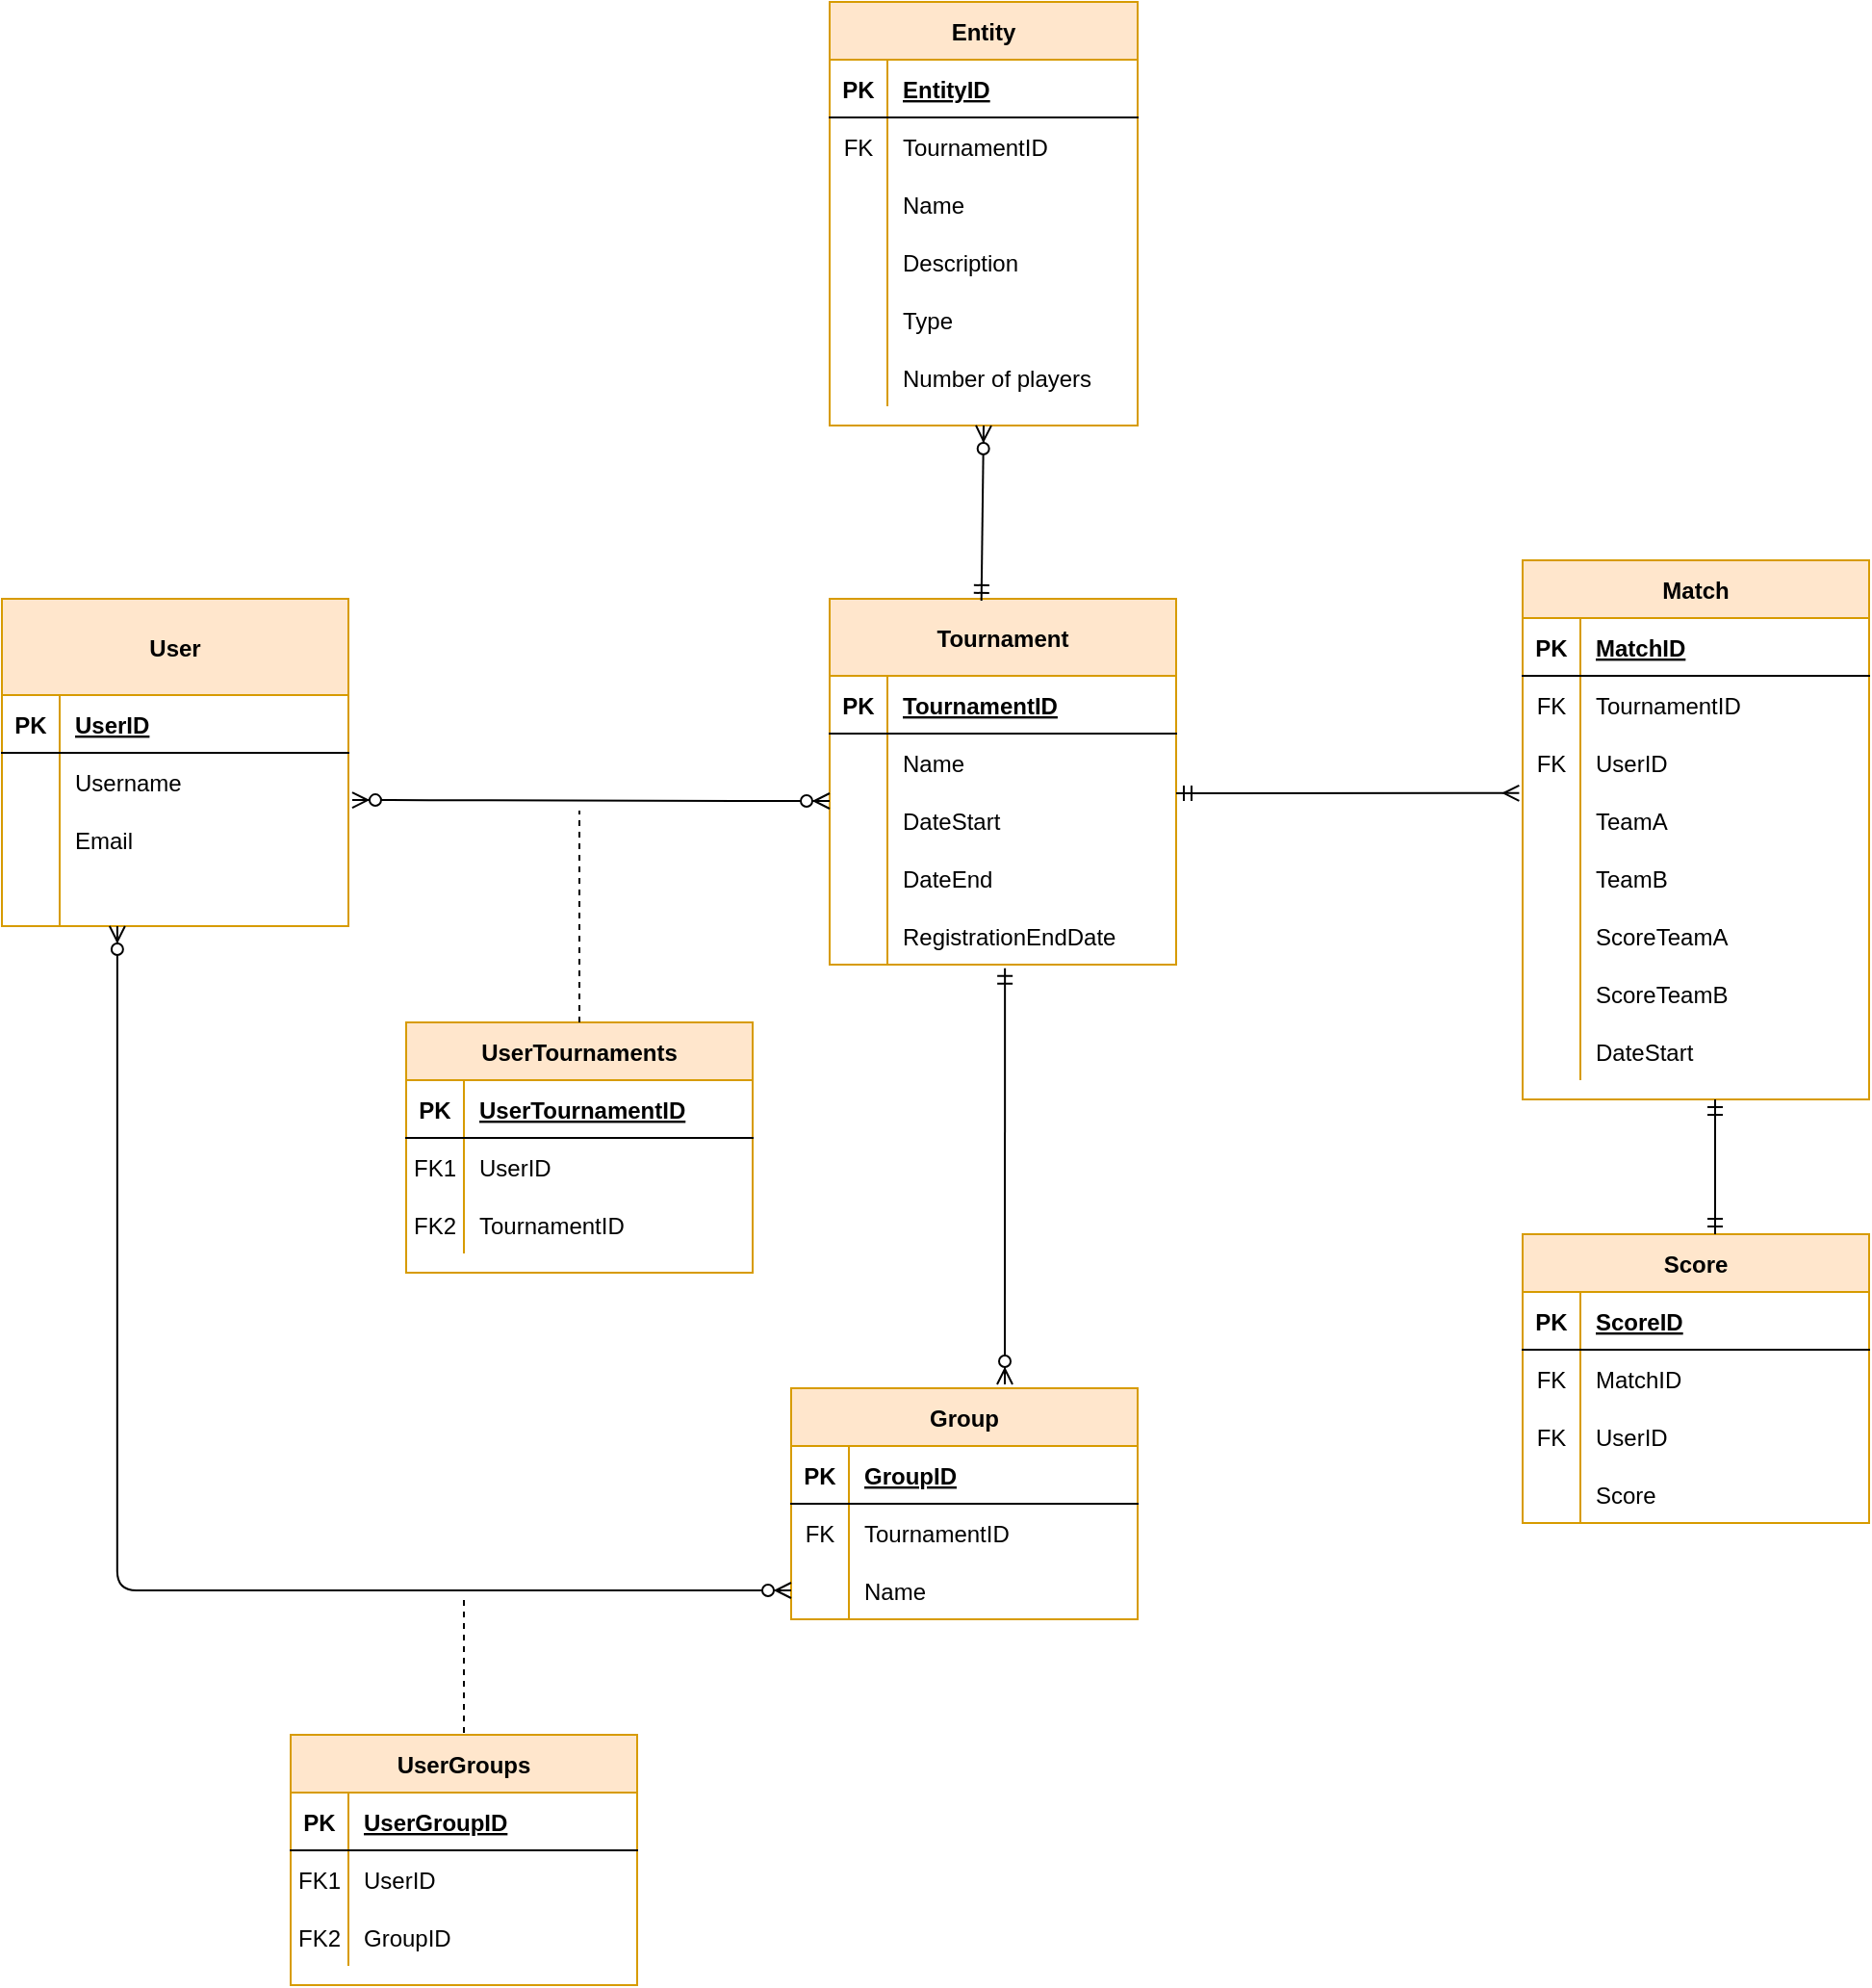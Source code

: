 <mxfile version="14.8.3" type="github">
  <diagram id="C5RBs43oDa-KdzZeNtuy" name="Page-1">
    <mxGraphModel dx="2075" dy="677" grid="1" gridSize="10" guides="1" tooltips="1" connect="1" arrows="1" fold="1" page="1" pageScale="1" pageWidth="827" pageHeight="1169" math="0" shadow="0">
      <root>
        <mxCell id="WIyWlLk6GJQsqaUBKTNV-0" />
        <mxCell id="WIyWlLk6GJQsqaUBKTNV-1" parent="WIyWlLk6GJQsqaUBKTNV-0" />
        <mxCell id="yh2cUwykDITBl05Ryp6r-47" value="Tournament" style="shape=table;startSize=40;container=1;collapsible=1;childLayout=tableLayout;fixedRows=1;rowLines=0;fontStyle=1;align=center;resizeLast=1;strokeColor=#d79b00;fillColor=#ffe6cc;" parent="WIyWlLk6GJQsqaUBKTNV-1" vertex="1">
          <mxGeometry x="280" y="440" width="180" height="190" as="geometry" />
        </mxCell>
        <mxCell id="yh2cUwykDITBl05Ryp6r-48" value="" style="shape=partialRectangle;collapsible=0;dropTarget=0;pointerEvents=0;fillColor=none;top=0;left=0;bottom=1;right=0;points=[[0,0.5],[1,0.5]];portConstraint=eastwest;" parent="yh2cUwykDITBl05Ryp6r-47" vertex="1">
          <mxGeometry y="40" width="180" height="30" as="geometry" />
        </mxCell>
        <mxCell id="yh2cUwykDITBl05Ryp6r-49" value="PK" style="shape=partialRectangle;connectable=0;fillColor=none;top=0;left=0;bottom=0;right=0;fontStyle=1;overflow=hidden;" parent="yh2cUwykDITBl05Ryp6r-48" vertex="1">
          <mxGeometry width="30" height="30" as="geometry" />
        </mxCell>
        <mxCell id="yh2cUwykDITBl05Ryp6r-50" value="TournamentID" style="shape=partialRectangle;connectable=0;fillColor=none;top=0;left=0;bottom=0;right=0;align=left;spacingLeft=6;fontStyle=5;overflow=hidden;" parent="yh2cUwykDITBl05Ryp6r-48" vertex="1">
          <mxGeometry x="30" width="150" height="30" as="geometry" />
        </mxCell>
        <mxCell id="yh2cUwykDITBl05Ryp6r-51" value="" style="shape=partialRectangle;collapsible=0;dropTarget=0;pointerEvents=0;fillColor=none;top=0;left=0;bottom=0;right=0;points=[[0,0.5],[1,0.5]];portConstraint=eastwest;" parent="yh2cUwykDITBl05Ryp6r-47" vertex="1">
          <mxGeometry y="70" width="180" height="30" as="geometry" />
        </mxCell>
        <mxCell id="yh2cUwykDITBl05Ryp6r-52" value="" style="shape=partialRectangle;connectable=0;fillColor=none;top=0;left=0;bottom=0;right=0;editable=1;overflow=hidden;" parent="yh2cUwykDITBl05Ryp6r-51" vertex="1">
          <mxGeometry width="30" height="30" as="geometry" />
        </mxCell>
        <mxCell id="yh2cUwykDITBl05Ryp6r-53" value="Name" style="shape=partialRectangle;connectable=0;fillColor=none;top=0;left=0;bottom=0;right=0;align=left;spacingLeft=6;overflow=hidden;" parent="yh2cUwykDITBl05Ryp6r-51" vertex="1">
          <mxGeometry x="30" width="150" height="30" as="geometry" />
        </mxCell>
        <mxCell id="yh2cUwykDITBl05Ryp6r-54" value="" style="shape=partialRectangle;collapsible=0;dropTarget=0;pointerEvents=0;fillColor=none;top=0;left=0;bottom=0;right=0;points=[[0,0.5],[1,0.5]];portConstraint=eastwest;" parent="yh2cUwykDITBl05Ryp6r-47" vertex="1">
          <mxGeometry y="100" width="180" height="30" as="geometry" />
        </mxCell>
        <mxCell id="yh2cUwykDITBl05Ryp6r-55" value="" style="shape=partialRectangle;connectable=0;fillColor=none;top=0;left=0;bottom=0;right=0;editable=1;overflow=hidden;" parent="yh2cUwykDITBl05Ryp6r-54" vertex="1">
          <mxGeometry width="30" height="30" as="geometry" />
        </mxCell>
        <mxCell id="yh2cUwykDITBl05Ryp6r-56" value="DateStart" style="shape=partialRectangle;connectable=0;fillColor=none;top=0;left=0;bottom=0;right=0;align=left;spacingLeft=6;overflow=hidden;" parent="yh2cUwykDITBl05Ryp6r-54" vertex="1">
          <mxGeometry x="30" width="150" height="30" as="geometry" />
        </mxCell>
        <mxCell id="yh2cUwykDITBl05Ryp6r-57" value="" style="shape=partialRectangle;collapsible=0;dropTarget=0;pointerEvents=0;fillColor=none;top=0;left=0;bottom=0;right=0;points=[[0,0.5],[1,0.5]];portConstraint=eastwest;" parent="yh2cUwykDITBl05Ryp6r-47" vertex="1">
          <mxGeometry y="130" width="180" height="30" as="geometry" />
        </mxCell>
        <mxCell id="yh2cUwykDITBl05Ryp6r-58" value="" style="shape=partialRectangle;connectable=0;fillColor=none;top=0;left=0;bottom=0;right=0;editable=1;overflow=hidden;" parent="yh2cUwykDITBl05Ryp6r-57" vertex="1">
          <mxGeometry width="30" height="30" as="geometry" />
        </mxCell>
        <mxCell id="yh2cUwykDITBl05Ryp6r-59" value="DateEnd" style="shape=partialRectangle;connectable=0;fillColor=none;top=0;left=0;bottom=0;right=0;align=left;spacingLeft=6;overflow=hidden;" parent="yh2cUwykDITBl05Ryp6r-57" vertex="1">
          <mxGeometry x="30" width="150" height="30" as="geometry" />
        </mxCell>
        <mxCell id="yh2cUwykDITBl05Ryp6r-60" value="" style="shape=partialRectangle;collapsible=0;dropTarget=0;pointerEvents=0;fillColor=none;top=0;left=0;bottom=0;right=0;points=[[0,0.5],[1,0.5]];portConstraint=eastwest;" parent="yh2cUwykDITBl05Ryp6r-47" vertex="1">
          <mxGeometry y="160" width="180" height="30" as="geometry" />
        </mxCell>
        <mxCell id="yh2cUwykDITBl05Ryp6r-61" value="" style="shape=partialRectangle;connectable=0;fillColor=none;top=0;left=0;bottom=0;right=0;editable=1;overflow=hidden;" parent="yh2cUwykDITBl05Ryp6r-60" vertex="1">
          <mxGeometry width="30" height="30" as="geometry" />
        </mxCell>
        <mxCell id="yh2cUwykDITBl05Ryp6r-62" value="RegistrationEndDate" style="shape=partialRectangle;connectable=0;fillColor=none;top=0;left=0;bottom=0;right=0;align=left;spacingLeft=6;overflow=hidden;" parent="yh2cUwykDITBl05Ryp6r-60" vertex="1">
          <mxGeometry x="30" width="150" height="30" as="geometry" />
        </mxCell>
        <mxCell id="yh2cUwykDITBl05Ryp6r-63" value="Entity" style="shape=table;startSize=30;container=1;collapsible=1;childLayout=tableLayout;fixedRows=1;rowLines=0;fontStyle=1;align=center;resizeLast=1;strokeColor=#d79b00;fillColor=#ffe6cc;" parent="WIyWlLk6GJQsqaUBKTNV-1" vertex="1">
          <mxGeometry x="280" y="130" width="160" height="220" as="geometry" />
        </mxCell>
        <mxCell id="yh2cUwykDITBl05Ryp6r-64" value="" style="shape=partialRectangle;collapsible=0;dropTarget=0;pointerEvents=0;fillColor=none;top=0;left=0;bottom=1;right=0;points=[[0,0.5],[1,0.5]];portConstraint=eastwest;" parent="yh2cUwykDITBl05Ryp6r-63" vertex="1">
          <mxGeometry y="30" width="160" height="30" as="geometry" />
        </mxCell>
        <mxCell id="yh2cUwykDITBl05Ryp6r-65" value="PK" style="shape=partialRectangle;connectable=0;fillColor=none;top=0;left=0;bottom=0;right=0;fontStyle=1;overflow=hidden;" parent="yh2cUwykDITBl05Ryp6r-64" vertex="1">
          <mxGeometry width="30" height="30" as="geometry" />
        </mxCell>
        <mxCell id="yh2cUwykDITBl05Ryp6r-66" value="EntityID" style="shape=partialRectangle;connectable=0;fillColor=none;top=0;left=0;bottom=0;right=0;align=left;spacingLeft=6;fontStyle=5;overflow=hidden;" parent="yh2cUwykDITBl05Ryp6r-64" vertex="1">
          <mxGeometry x="30" width="130" height="30" as="geometry" />
        </mxCell>
        <mxCell id="yh2cUwykDITBl05Ryp6r-67" value="" style="shape=partialRectangle;collapsible=0;dropTarget=0;pointerEvents=0;fillColor=none;top=0;left=0;bottom=0;right=0;points=[[0,0.5],[1,0.5]];portConstraint=eastwest;" parent="yh2cUwykDITBl05Ryp6r-63" vertex="1">
          <mxGeometry y="60" width="160" height="30" as="geometry" />
        </mxCell>
        <mxCell id="yh2cUwykDITBl05Ryp6r-68" value="FK" style="shape=partialRectangle;connectable=0;fillColor=none;top=0;left=0;bottom=0;right=0;editable=1;overflow=hidden;" parent="yh2cUwykDITBl05Ryp6r-67" vertex="1">
          <mxGeometry width="30" height="30" as="geometry" />
        </mxCell>
        <mxCell id="yh2cUwykDITBl05Ryp6r-69" value="TournamentID" style="shape=partialRectangle;connectable=0;fillColor=none;top=0;left=0;bottom=0;right=0;align=left;spacingLeft=6;overflow=hidden;" parent="yh2cUwykDITBl05Ryp6r-67" vertex="1">
          <mxGeometry x="30" width="130" height="30" as="geometry" />
        </mxCell>
        <mxCell id="yh2cUwykDITBl05Ryp6r-70" value="" style="shape=partialRectangle;collapsible=0;dropTarget=0;pointerEvents=0;fillColor=none;top=0;left=0;bottom=0;right=0;points=[[0,0.5],[1,0.5]];portConstraint=eastwest;" parent="yh2cUwykDITBl05Ryp6r-63" vertex="1">
          <mxGeometry y="90" width="160" height="30" as="geometry" />
        </mxCell>
        <mxCell id="yh2cUwykDITBl05Ryp6r-71" value="" style="shape=partialRectangle;connectable=0;fillColor=none;top=0;left=0;bottom=0;right=0;editable=1;overflow=hidden;" parent="yh2cUwykDITBl05Ryp6r-70" vertex="1">
          <mxGeometry width="30" height="30" as="geometry" />
        </mxCell>
        <mxCell id="yh2cUwykDITBl05Ryp6r-72" value="Name" style="shape=partialRectangle;connectable=0;fillColor=none;top=0;left=0;bottom=0;right=0;align=left;spacingLeft=6;overflow=hidden;" parent="yh2cUwykDITBl05Ryp6r-70" vertex="1">
          <mxGeometry x="30" width="130" height="30" as="geometry" />
        </mxCell>
        <mxCell id="gmXBH_i20UCJDXfVO6zI-26" value="" style="shape=partialRectangle;collapsible=0;dropTarget=0;pointerEvents=0;fillColor=none;top=0;left=0;bottom=0;right=0;points=[[0,0.5],[1,0.5]];portConstraint=eastwest;" vertex="1" parent="yh2cUwykDITBl05Ryp6r-63">
          <mxGeometry y="120" width="160" height="30" as="geometry" />
        </mxCell>
        <mxCell id="gmXBH_i20UCJDXfVO6zI-27" value="" style="shape=partialRectangle;connectable=0;fillColor=none;top=0;left=0;bottom=0;right=0;editable=1;overflow=hidden;" vertex="1" parent="gmXBH_i20UCJDXfVO6zI-26">
          <mxGeometry width="30" height="30" as="geometry" />
        </mxCell>
        <mxCell id="gmXBH_i20UCJDXfVO6zI-28" value="Description" style="shape=partialRectangle;connectable=0;fillColor=none;top=0;left=0;bottom=0;right=0;align=left;spacingLeft=6;overflow=hidden;" vertex="1" parent="gmXBH_i20UCJDXfVO6zI-26">
          <mxGeometry x="30" width="130" height="30" as="geometry" />
        </mxCell>
        <mxCell id="gmXBH_i20UCJDXfVO6zI-42" value="" style="shape=partialRectangle;collapsible=0;dropTarget=0;pointerEvents=0;fillColor=none;top=0;left=0;bottom=0;right=0;points=[[0,0.5],[1,0.5]];portConstraint=eastwest;" vertex="1" parent="yh2cUwykDITBl05Ryp6r-63">
          <mxGeometry y="150" width="160" height="30" as="geometry" />
        </mxCell>
        <mxCell id="gmXBH_i20UCJDXfVO6zI-43" value="" style="shape=partialRectangle;connectable=0;fillColor=none;top=0;left=0;bottom=0;right=0;editable=1;overflow=hidden;" vertex="1" parent="gmXBH_i20UCJDXfVO6zI-42">
          <mxGeometry width="30" height="30" as="geometry" />
        </mxCell>
        <mxCell id="gmXBH_i20UCJDXfVO6zI-44" value="Type" style="shape=partialRectangle;connectable=0;fillColor=none;top=0;left=0;bottom=0;right=0;align=left;spacingLeft=6;overflow=hidden;" vertex="1" parent="gmXBH_i20UCJDXfVO6zI-42">
          <mxGeometry x="30" width="130" height="30" as="geometry" />
        </mxCell>
        <mxCell id="gmXBH_i20UCJDXfVO6zI-45" value="" style="shape=partialRectangle;collapsible=0;dropTarget=0;pointerEvents=0;fillColor=none;top=0;left=0;bottom=0;right=0;points=[[0,0.5],[1,0.5]];portConstraint=eastwest;" vertex="1" parent="yh2cUwykDITBl05Ryp6r-63">
          <mxGeometry y="180" width="160" height="30" as="geometry" />
        </mxCell>
        <mxCell id="gmXBH_i20UCJDXfVO6zI-46" value="" style="shape=partialRectangle;connectable=0;fillColor=none;top=0;left=0;bottom=0;right=0;editable=1;overflow=hidden;" vertex="1" parent="gmXBH_i20UCJDXfVO6zI-45">
          <mxGeometry width="30" height="30" as="geometry" />
        </mxCell>
        <mxCell id="gmXBH_i20UCJDXfVO6zI-47" value="Number of players" style="shape=partialRectangle;connectable=0;fillColor=none;top=0;left=0;bottom=0;right=0;align=left;spacingLeft=6;overflow=hidden;" vertex="1" parent="gmXBH_i20UCJDXfVO6zI-45">
          <mxGeometry x="30" width="130" height="30" as="geometry" />
        </mxCell>
        <mxCell id="yh2cUwykDITBl05Ryp6r-76" value="" style="fontSize=12;html=1;endArrow=ERzeroToMany;startArrow=ERmandOne;rounded=1;entryX=0.5;entryY=1;entryDx=0;entryDy=0;exitX=0.438;exitY=0.005;exitDx=0;exitDy=0;exitPerimeter=0;" parent="WIyWlLk6GJQsqaUBKTNV-1" source="yh2cUwykDITBl05Ryp6r-47" target="yh2cUwykDITBl05Ryp6r-63" edge="1">
          <mxGeometry width="100" height="100" relative="1" as="geometry">
            <mxPoint x="149" y="348" as="sourcePoint" />
            <mxPoint x="100" y="200" as="targetPoint" />
          </mxGeometry>
        </mxCell>
        <mxCell id="yh2cUwykDITBl05Ryp6r-77" value="User" style="shape=table;startSize=50;container=1;collapsible=1;childLayout=tableLayout;fixedRows=1;rowLines=0;fontStyle=1;align=center;resizeLast=1;strokeColor=#d79b00;fillColor=#ffe6cc;" parent="WIyWlLk6GJQsqaUBKTNV-1" vertex="1">
          <mxGeometry x="-150" y="440" width="180" height="170" as="geometry" />
        </mxCell>
        <mxCell id="yh2cUwykDITBl05Ryp6r-78" value="" style="shape=partialRectangle;collapsible=0;dropTarget=0;pointerEvents=0;fillColor=none;top=0;left=0;bottom=1;right=0;points=[[0,0.5],[1,0.5]];portConstraint=eastwest;" parent="yh2cUwykDITBl05Ryp6r-77" vertex="1">
          <mxGeometry y="50" width="180" height="30" as="geometry" />
        </mxCell>
        <mxCell id="yh2cUwykDITBl05Ryp6r-79" value="PK" style="shape=partialRectangle;connectable=0;fillColor=none;top=0;left=0;bottom=0;right=0;fontStyle=1;overflow=hidden;" parent="yh2cUwykDITBl05Ryp6r-78" vertex="1">
          <mxGeometry width="30" height="30" as="geometry" />
        </mxCell>
        <mxCell id="yh2cUwykDITBl05Ryp6r-80" value="UserID" style="shape=partialRectangle;connectable=0;fillColor=none;top=0;left=0;bottom=0;right=0;align=left;spacingLeft=6;fontStyle=5;overflow=hidden;" parent="yh2cUwykDITBl05Ryp6r-78" vertex="1">
          <mxGeometry x="30" width="150" height="30" as="geometry" />
        </mxCell>
        <mxCell id="yh2cUwykDITBl05Ryp6r-81" value="" style="shape=partialRectangle;collapsible=0;dropTarget=0;pointerEvents=0;fillColor=none;top=0;left=0;bottom=0;right=0;points=[[0,0.5],[1,0.5]];portConstraint=eastwest;" parent="yh2cUwykDITBl05Ryp6r-77" vertex="1">
          <mxGeometry y="80" width="180" height="30" as="geometry" />
        </mxCell>
        <mxCell id="yh2cUwykDITBl05Ryp6r-82" value="" style="shape=partialRectangle;connectable=0;fillColor=none;top=0;left=0;bottom=0;right=0;editable=1;overflow=hidden;" parent="yh2cUwykDITBl05Ryp6r-81" vertex="1">
          <mxGeometry width="30" height="30" as="geometry" />
        </mxCell>
        <mxCell id="yh2cUwykDITBl05Ryp6r-83" value="Username" style="shape=partialRectangle;connectable=0;fillColor=none;top=0;left=0;bottom=0;right=0;align=left;spacingLeft=6;overflow=hidden;" parent="yh2cUwykDITBl05Ryp6r-81" vertex="1">
          <mxGeometry x="30" width="150" height="30" as="geometry" />
        </mxCell>
        <mxCell id="yh2cUwykDITBl05Ryp6r-84" value="" style="shape=partialRectangle;collapsible=0;dropTarget=0;pointerEvents=0;fillColor=none;top=0;left=0;bottom=0;right=0;points=[[0,0.5],[1,0.5]];portConstraint=eastwest;" parent="yh2cUwykDITBl05Ryp6r-77" vertex="1">
          <mxGeometry y="110" width="180" height="30" as="geometry" />
        </mxCell>
        <mxCell id="yh2cUwykDITBl05Ryp6r-85" value="" style="shape=partialRectangle;connectable=0;fillColor=none;top=0;left=0;bottom=0;right=0;editable=1;overflow=hidden;" parent="yh2cUwykDITBl05Ryp6r-84" vertex="1">
          <mxGeometry width="30" height="30" as="geometry" />
        </mxCell>
        <mxCell id="yh2cUwykDITBl05Ryp6r-86" value="Email" style="shape=partialRectangle;connectable=0;fillColor=none;top=0;left=0;bottom=0;right=0;align=left;spacingLeft=6;overflow=hidden;" parent="yh2cUwykDITBl05Ryp6r-84" vertex="1">
          <mxGeometry x="30" width="150" height="30" as="geometry" />
        </mxCell>
        <mxCell id="yh2cUwykDITBl05Ryp6r-87" value="" style="shape=partialRectangle;collapsible=0;dropTarget=0;pointerEvents=0;fillColor=none;top=0;left=0;bottom=0;right=0;points=[[0,0.5],[1,0.5]];portConstraint=eastwest;" parent="yh2cUwykDITBl05Ryp6r-77" vertex="1">
          <mxGeometry y="140" width="180" height="30" as="geometry" />
        </mxCell>
        <mxCell id="yh2cUwykDITBl05Ryp6r-88" value="" style="shape=partialRectangle;connectable=0;fillColor=none;top=0;left=0;bottom=0;right=0;editable=1;overflow=hidden;" parent="yh2cUwykDITBl05Ryp6r-87" vertex="1">
          <mxGeometry width="30" height="30" as="geometry" />
        </mxCell>
        <mxCell id="yh2cUwykDITBl05Ryp6r-89" value="" style="shape=partialRectangle;connectable=0;fillColor=none;top=0;left=0;bottom=0;right=0;align=left;spacingLeft=6;overflow=hidden;" parent="yh2cUwykDITBl05Ryp6r-87" vertex="1">
          <mxGeometry x="30" width="150" height="30" as="geometry" />
        </mxCell>
        <mxCell id="yh2cUwykDITBl05Ryp6r-91" value="UserTournaments" style="shape=table;startSize=30;container=1;collapsible=1;childLayout=tableLayout;fixedRows=1;rowLines=0;fontStyle=1;align=center;resizeLast=1;strokeColor=#d79b00;fillColor=#ffe6cc;" parent="WIyWlLk6GJQsqaUBKTNV-1" vertex="1">
          <mxGeometry x="60" y="660" width="180" height="130" as="geometry">
            <mxRectangle x="270" y="560" width="130" height="30" as="alternateBounds" />
          </mxGeometry>
        </mxCell>
        <mxCell id="yh2cUwykDITBl05Ryp6r-92" value="" style="shape=partialRectangle;collapsible=0;dropTarget=0;pointerEvents=0;fillColor=none;top=0;left=0;bottom=1;right=0;points=[[0,0.5],[1,0.5]];portConstraint=eastwest;" parent="yh2cUwykDITBl05Ryp6r-91" vertex="1">
          <mxGeometry y="30" width="180" height="30" as="geometry" />
        </mxCell>
        <mxCell id="yh2cUwykDITBl05Ryp6r-93" value="PK" style="shape=partialRectangle;connectable=0;fillColor=none;top=0;left=0;bottom=0;right=0;fontStyle=1;overflow=hidden;" parent="yh2cUwykDITBl05Ryp6r-92" vertex="1">
          <mxGeometry width="30" height="30" as="geometry" />
        </mxCell>
        <mxCell id="yh2cUwykDITBl05Ryp6r-94" value="UserTournamentID" style="shape=partialRectangle;connectable=0;fillColor=none;top=0;left=0;bottom=0;right=0;align=left;spacingLeft=6;fontStyle=5;overflow=hidden;" parent="yh2cUwykDITBl05Ryp6r-92" vertex="1">
          <mxGeometry x="30" width="150" height="30" as="geometry" />
        </mxCell>
        <mxCell id="yh2cUwykDITBl05Ryp6r-95" value="" style="shape=partialRectangle;collapsible=0;dropTarget=0;pointerEvents=0;fillColor=none;top=0;left=0;bottom=0;right=0;points=[[0,0.5],[1,0.5]];portConstraint=eastwest;" parent="yh2cUwykDITBl05Ryp6r-91" vertex="1">
          <mxGeometry y="60" width="180" height="30" as="geometry" />
        </mxCell>
        <mxCell id="yh2cUwykDITBl05Ryp6r-96" value="FK1" style="shape=partialRectangle;connectable=0;fillColor=none;top=0;left=0;bottom=0;right=0;editable=1;overflow=hidden;" parent="yh2cUwykDITBl05Ryp6r-95" vertex="1">
          <mxGeometry width="30" height="30" as="geometry" />
        </mxCell>
        <mxCell id="yh2cUwykDITBl05Ryp6r-97" value="UserID" style="shape=partialRectangle;connectable=0;fillColor=none;top=0;left=0;bottom=0;right=0;align=left;spacingLeft=6;overflow=hidden;" parent="yh2cUwykDITBl05Ryp6r-95" vertex="1">
          <mxGeometry x="30" width="150" height="30" as="geometry" />
        </mxCell>
        <mxCell id="yh2cUwykDITBl05Ryp6r-98" value="" style="shape=partialRectangle;collapsible=0;dropTarget=0;pointerEvents=0;fillColor=none;top=0;left=0;bottom=0;right=0;points=[[0,0.5],[1,0.5]];portConstraint=eastwest;" parent="yh2cUwykDITBl05Ryp6r-91" vertex="1">
          <mxGeometry y="90" width="180" height="30" as="geometry" />
        </mxCell>
        <mxCell id="yh2cUwykDITBl05Ryp6r-99" value="FK2" style="shape=partialRectangle;connectable=0;fillColor=none;top=0;left=0;bottom=0;right=0;editable=1;overflow=hidden;" parent="yh2cUwykDITBl05Ryp6r-98" vertex="1">
          <mxGeometry width="30" height="30" as="geometry" />
        </mxCell>
        <mxCell id="yh2cUwykDITBl05Ryp6r-100" value="TournamentID" style="shape=partialRectangle;connectable=0;fillColor=none;top=0;left=0;bottom=0;right=0;align=left;spacingLeft=6;overflow=hidden;" parent="yh2cUwykDITBl05Ryp6r-98" vertex="1">
          <mxGeometry x="30" width="150" height="30" as="geometry" />
        </mxCell>
        <mxCell id="yh2cUwykDITBl05Ryp6r-111" value="" style="endArrow=none;dashed=1;html=1;strokeColor=#000000;exitX=0.5;exitY=0;exitDx=0;exitDy=0;" parent="WIyWlLk6GJQsqaUBKTNV-1" source="yh2cUwykDITBl05Ryp6r-91" edge="1">
          <mxGeometry width="50" height="50" relative="1" as="geometry">
            <mxPoint x="359.5" y="637" as="sourcePoint" />
            <mxPoint x="150" y="550" as="targetPoint" />
          </mxGeometry>
        </mxCell>
        <mxCell id="yh2cUwykDITBl05Ryp6r-112" value="Match" style="shape=table;startSize=30;container=1;collapsible=1;childLayout=tableLayout;fixedRows=1;rowLines=0;fontStyle=1;align=center;resizeLast=1;strokeColor=#d79b00;fillColor=#ffe6cc;" parent="WIyWlLk6GJQsqaUBKTNV-1" vertex="1">
          <mxGeometry x="640" y="420" width="180" height="280" as="geometry" />
        </mxCell>
        <mxCell id="yh2cUwykDITBl05Ryp6r-113" value="" style="shape=partialRectangle;collapsible=0;dropTarget=0;pointerEvents=0;fillColor=none;top=0;left=0;bottom=1;right=0;points=[[0,0.5],[1,0.5]];portConstraint=eastwest;" parent="yh2cUwykDITBl05Ryp6r-112" vertex="1">
          <mxGeometry y="30" width="180" height="30" as="geometry" />
        </mxCell>
        <mxCell id="yh2cUwykDITBl05Ryp6r-114" value="PK" style="shape=partialRectangle;connectable=0;fillColor=none;top=0;left=0;bottom=0;right=0;fontStyle=1;overflow=hidden;" parent="yh2cUwykDITBl05Ryp6r-113" vertex="1">
          <mxGeometry width="30" height="30" as="geometry" />
        </mxCell>
        <mxCell id="yh2cUwykDITBl05Ryp6r-115" value="MatchID" style="shape=partialRectangle;connectable=0;fillColor=none;top=0;left=0;bottom=0;right=0;align=left;spacingLeft=6;fontStyle=5;overflow=hidden;" parent="yh2cUwykDITBl05Ryp6r-113" vertex="1">
          <mxGeometry x="30" width="150" height="30" as="geometry" />
        </mxCell>
        <mxCell id="yh2cUwykDITBl05Ryp6r-116" value="" style="shape=partialRectangle;collapsible=0;dropTarget=0;pointerEvents=0;fillColor=none;top=0;left=0;bottom=0;right=0;points=[[0,0.5],[1,0.5]];portConstraint=eastwest;" parent="yh2cUwykDITBl05Ryp6r-112" vertex="1">
          <mxGeometry y="60" width="180" height="30" as="geometry" />
        </mxCell>
        <mxCell id="yh2cUwykDITBl05Ryp6r-117" value="FK" style="shape=partialRectangle;connectable=0;fillColor=none;top=0;left=0;bottom=0;right=0;editable=1;overflow=hidden;" parent="yh2cUwykDITBl05Ryp6r-116" vertex="1">
          <mxGeometry width="30" height="30" as="geometry" />
        </mxCell>
        <mxCell id="yh2cUwykDITBl05Ryp6r-118" value="TournamentID" style="shape=partialRectangle;connectable=0;fillColor=none;top=0;left=0;bottom=0;right=0;align=left;spacingLeft=6;overflow=hidden;" parent="yh2cUwykDITBl05Ryp6r-116" vertex="1">
          <mxGeometry x="30" width="150" height="30" as="geometry" />
        </mxCell>
        <mxCell id="yh2cUwykDITBl05Ryp6r-181" value="" style="shape=partialRectangle;collapsible=0;dropTarget=0;pointerEvents=0;fillColor=none;top=0;left=0;bottom=0;right=0;points=[[0,0.5],[1,0.5]];portConstraint=eastwest;" parent="yh2cUwykDITBl05Ryp6r-112" vertex="1">
          <mxGeometry y="90" width="180" height="30" as="geometry" />
        </mxCell>
        <mxCell id="yh2cUwykDITBl05Ryp6r-182" value="FK" style="shape=partialRectangle;connectable=0;fillColor=none;top=0;left=0;bottom=0;right=0;editable=1;overflow=hidden;" parent="yh2cUwykDITBl05Ryp6r-181" vertex="1">
          <mxGeometry width="30" height="30" as="geometry" />
        </mxCell>
        <mxCell id="yh2cUwykDITBl05Ryp6r-183" value="UserID" style="shape=partialRectangle;connectable=0;fillColor=none;top=0;left=0;bottom=0;right=0;align=left;spacingLeft=6;overflow=hidden;" parent="yh2cUwykDITBl05Ryp6r-181" vertex="1">
          <mxGeometry x="30" width="150" height="30" as="geometry" />
        </mxCell>
        <mxCell id="yh2cUwykDITBl05Ryp6r-128" value="" style="shape=partialRectangle;collapsible=0;dropTarget=0;pointerEvents=0;fillColor=none;top=0;left=0;bottom=0;right=0;points=[[0,0.5],[1,0.5]];portConstraint=eastwest;" parent="yh2cUwykDITBl05Ryp6r-112" vertex="1">
          <mxGeometry y="120" width="180" height="30" as="geometry" />
        </mxCell>
        <mxCell id="yh2cUwykDITBl05Ryp6r-129" value="" style="shape=partialRectangle;connectable=0;fillColor=none;top=0;left=0;bottom=0;right=0;editable=1;overflow=hidden;" parent="yh2cUwykDITBl05Ryp6r-128" vertex="1">
          <mxGeometry width="30" height="30" as="geometry" />
        </mxCell>
        <mxCell id="yh2cUwykDITBl05Ryp6r-130" value="TeamA" style="shape=partialRectangle;connectable=0;fillColor=none;top=0;left=0;bottom=0;right=0;align=left;spacingLeft=6;overflow=hidden;" parent="yh2cUwykDITBl05Ryp6r-128" vertex="1">
          <mxGeometry x="30" width="150" height="30" as="geometry" />
        </mxCell>
        <mxCell id="yh2cUwykDITBl05Ryp6r-119" value="" style="shape=partialRectangle;collapsible=0;dropTarget=0;pointerEvents=0;fillColor=none;top=0;left=0;bottom=0;right=0;points=[[0,0.5],[1,0.5]];portConstraint=eastwest;" parent="yh2cUwykDITBl05Ryp6r-112" vertex="1">
          <mxGeometry y="150" width="180" height="30" as="geometry" />
        </mxCell>
        <mxCell id="yh2cUwykDITBl05Ryp6r-120" value="" style="shape=partialRectangle;connectable=0;fillColor=none;top=0;left=0;bottom=0;right=0;editable=1;overflow=hidden;" parent="yh2cUwykDITBl05Ryp6r-119" vertex="1">
          <mxGeometry width="30" height="30" as="geometry" />
        </mxCell>
        <mxCell id="yh2cUwykDITBl05Ryp6r-121" value="TeamB" style="shape=partialRectangle;connectable=0;fillColor=none;top=0;left=0;bottom=0;right=0;align=left;spacingLeft=6;overflow=hidden;" parent="yh2cUwykDITBl05Ryp6r-119" vertex="1">
          <mxGeometry x="30" width="150" height="30" as="geometry" />
        </mxCell>
        <mxCell id="yh2cUwykDITBl05Ryp6r-122" value="" style="shape=partialRectangle;collapsible=0;dropTarget=0;pointerEvents=0;fillColor=none;top=0;left=0;bottom=0;right=0;points=[[0,0.5],[1,0.5]];portConstraint=eastwest;" parent="yh2cUwykDITBl05Ryp6r-112" vertex="1">
          <mxGeometry y="180" width="180" height="30" as="geometry" />
        </mxCell>
        <mxCell id="yh2cUwykDITBl05Ryp6r-123" value="" style="shape=partialRectangle;connectable=0;fillColor=none;top=0;left=0;bottom=0;right=0;editable=1;overflow=hidden;" parent="yh2cUwykDITBl05Ryp6r-122" vertex="1">
          <mxGeometry width="30" height="30" as="geometry" />
        </mxCell>
        <mxCell id="yh2cUwykDITBl05Ryp6r-124" value="ScoreTeamA" style="shape=partialRectangle;connectable=0;fillColor=none;top=0;left=0;bottom=0;right=0;align=left;spacingLeft=6;overflow=hidden;" parent="yh2cUwykDITBl05Ryp6r-122" vertex="1">
          <mxGeometry x="30" width="150" height="30" as="geometry" />
        </mxCell>
        <mxCell id="yh2cUwykDITBl05Ryp6r-125" value="" style="shape=partialRectangle;collapsible=0;dropTarget=0;pointerEvents=0;fillColor=none;top=0;left=0;bottom=0;right=0;points=[[0,0.5],[1,0.5]];portConstraint=eastwest;" parent="yh2cUwykDITBl05Ryp6r-112" vertex="1">
          <mxGeometry y="210" width="180" height="30" as="geometry" />
        </mxCell>
        <mxCell id="yh2cUwykDITBl05Ryp6r-126" value="" style="shape=partialRectangle;connectable=0;fillColor=none;top=0;left=0;bottom=0;right=0;editable=1;overflow=hidden;" parent="yh2cUwykDITBl05Ryp6r-125" vertex="1">
          <mxGeometry width="30" height="30" as="geometry" />
        </mxCell>
        <mxCell id="yh2cUwykDITBl05Ryp6r-127" value="ScoreTeamB" style="shape=partialRectangle;connectable=0;fillColor=none;top=0;left=0;bottom=0;right=0;align=left;spacingLeft=6;overflow=hidden;" parent="yh2cUwykDITBl05Ryp6r-125" vertex="1">
          <mxGeometry x="30" width="150" height="30" as="geometry" />
        </mxCell>
        <mxCell id="yh2cUwykDITBl05Ryp6r-133" value="" style="shape=partialRectangle;collapsible=0;dropTarget=0;pointerEvents=0;fillColor=none;top=0;left=0;bottom=0;right=0;points=[[0,0.5],[1,0.5]];portConstraint=eastwest;" parent="yh2cUwykDITBl05Ryp6r-112" vertex="1">
          <mxGeometry y="240" width="180" height="30" as="geometry" />
        </mxCell>
        <mxCell id="yh2cUwykDITBl05Ryp6r-134" value="" style="shape=partialRectangle;connectable=0;fillColor=none;top=0;left=0;bottom=0;right=0;editable=1;overflow=hidden;" parent="yh2cUwykDITBl05Ryp6r-133" vertex="1">
          <mxGeometry width="30" height="30" as="geometry" />
        </mxCell>
        <mxCell id="yh2cUwykDITBl05Ryp6r-135" value="DateStart" style="shape=partialRectangle;connectable=0;fillColor=none;top=0;left=0;bottom=0;right=0;align=left;spacingLeft=6;overflow=hidden;" parent="yh2cUwykDITBl05Ryp6r-133" vertex="1">
          <mxGeometry x="30" width="150" height="30" as="geometry" />
        </mxCell>
        <mxCell id="yh2cUwykDITBl05Ryp6r-136" value="" style="fontSize=12;html=1;endArrow=ERmany;startArrow=ERmandOne;strokeColor=#000000;entryX=-0.01;entryY=0.03;entryDx=0;entryDy=0;entryPerimeter=0;endFill=0;" parent="WIyWlLk6GJQsqaUBKTNV-1" target="yh2cUwykDITBl05Ryp6r-128" edge="1">
          <mxGeometry width="100" height="100" relative="1" as="geometry">
            <mxPoint x="460" y="541" as="sourcePoint" />
            <mxPoint x="460" y="400" as="targetPoint" />
          </mxGeometry>
        </mxCell>
        <mxCell id="yh2cUwykDITBl05Ryp6r-137" value="Score" style="shape=table;startSize=30;container=1;collapsible=1;childLayout=tableLayout;fixedRows=1;rowLines=0;fontStyle=1;align=center;resizeLast=1;strokeColor=#d79b00;fillColor=#ffe6cc;" parent="WIyWlLk6GJQsqaUBKTNV-1" vertex="1">
          <mxGeometry x="640" y="770" width="180" height="150" as="geometry" />
        </mxCell>
        <mxCell id="yh2cUwykDITBl05Ryp6r-138" value="" style="shape=partialRectangle;collapsible=0;dropTarget=0;pointerEvents=0;fillColor=none;top=0;left=0;bottom=1;right=0;points=[[0,0.5],[1,0.5]];portConstraint=eastwest;" parent="yh2cUwykDITBl05Ryp6r-137" vertex="1">
          <mxGeometry y="30" width="180" height="30" as="geometry" />
        </mxCell>
        <mxCell id="yh2cUwykDITBl05Ryp6r-139" value="PK" style="shape=partialRectangle;connectable=0;fillColor=none;top=0;left=0;bottom=0;right=0;fontStyle=1;overflow=hidden;" parent="yh2cUwykDITBl05Ryp6r-138" vertex="1">
          <mxGeometry width="30" height="30" as="geometry" />
        </mxCell>
        <mxCell id="yh2cUwykDITBl05Ryp6r-140" value="ScoreID" style="shape=partialRectangle;connectable=0;fillColor=none;top=0;left=0;bottom=0;right=0;align=left;spacingLeft=6;fontStyle=5;overflow=hidden;" parent="yh2cUwykDITBl05Ryp6r-138" vertex="1">
          <mxGeometry x="30" width="150" height="30" as="geometry" />
        </mxCell>
        <mxCell id="yh2cUwykDITBl05Ryp6r-141" value="" style="shape=partialRectangle;collapsible=0;dropTarget=0;pointerEvents=0;fillColor=none;top=0;left=0;bottom=0;right=0;points=[[0,0.5],[1,0.5]];portConstraint=eastwest;" parent="yh2cUwykDITBl05Ryp6r-137" vertex="1">
          <mxGeometry y="60" width="180" height="30" as="geometry" />
        </mxCell>
        <mxCell id="yh2cUwykDITBl05Ryp6r-142" value="FK" style="shape=partialRectangle;connectable=0;fillColor=none;top=0;left=0;bottom=0;right=0;editable=1;overflow=hidden;" parent="yh2cUwykDITBl05Ryp6r-141" vertex="1">
          <mxGeometry width="30" height="30" as="geometry" />
        </mxCell>
        <mxCell id="yh2cUwykDITBl05Ryp6r-143" value="MatchID" style="shape=partialRectangle;connectable=0;fillColor=none;top=0;left=0;bottom=0;right=0;align=left;spacingLeft=6;overflow=hidden;" parent="yh2cUwykDITBl05Ryp6r-141" vertex="1">
          <mxGeometry x="30" width="150" height="30" as="geometry" />
        </mxCell>
        <mxCell id="yh2cUwykDITBl05Ryp6r-144" value="" style="shape=partialRectangle;collapsible=0;dropTarget=0;pointerEvents=0;fillColor=none;top=0;left=0;bottom=0;right=0;points=[[0,0.5],[1,0.5]];portConstraint=eastwest;" parent="yh2cUwykDITBl05Ryp6r-137" vertex="1">
          <mxGeometry y="90" width="180" height="30" as="geometry" />
        </mxCell>
        <mxCell id="yh2cUwykDITBl05Ryp6r-145" value="FK" style="shape=partialRectangle;connectable=0;fillColor=none;top=0;left=0;bottom=0;right=0;editable=1;overflow=hidden;" parent="yh2cUwykDITBl05Ryp6r-144" vertex="1">
          <mxGeometry width="30" height="30" as="geometry" />
        </mxCell>
        <mxCell id="yh2cUwykDITBl05Ryp6r-146" value="UserID" style="shape=partialRectangle;connectable=0;fillColor=none;top=0;left=0;bottom=0;right=0;align=left;spacingLeft=6;overflow=hidden;" parent="yh2cUwykDITBl05Ryp6r-144" vertex="1">
          <mxGeometry x="30" width="150" height="30" as="geometry" />
        </mxCell>
        <mxCell id="yh2cUwykDITBl05Ryp6r-147" value="" style="shape=partialRectangle;collapsible=0;dropTarget=0;pointerEvents=0;fillColor=none;top=0;left=0;bottom=0;right=0;points=[[0,0.5],[1,0.5]];portConstraint=eastwest;" parent="yh2cUwykDITBl05Ryp6r-137" vertex="1">
          <mxGeometry y="120" width="180" height="30" as="geometry" />
        </mxCell>
        <mxCell id="yh2cUwykDITBl05Ryp6r-148" value="" style="shape=partialRectangle;connectable=0;fillColor=none;top=0;left=0;bottom=0;right=0;editable=1;overflow=hidden;" parent="yh2cUwykDITBl05Ryp6r-147" vertex="1">
          <mxGeometry width="30" height="30" as="geometry" />
        </mxCell>
        <mxCell id="yh2cUwykDITBl05Ryp6r-149" value="Score" style="shape=partialRectangle;connectable=0;fillColor=none;top=0;left=0;bottom=0;right=0;align=left;spacingLeft=6;overflow=hidden;" parent="yh2cUwykDITBl05Ryp6r-147" vertex="1">
          <mxGeometry x="30" width="150" height="30" as="geometry" />
        </mxCell>
        <mxCell id="yh2cUwykDITBl05Ryp6r-180" value="" style="edgeStyle=entityRelationEdgeStyle;fontSize=12;html=1;endArrow=ERzeroToMany;endFill=1;startArrow=ERzeroToMany;strokeColor=#000000;exitX=1.011;exitY=0.818;exitDx=0;exitDy=0;exitPerimeter=0;" parent="WIyWlLk6GJQsqaUBKTNV-1" source="yh2cUwykDITBl05Ryp6r-81" edge="1">
          <mxGeometry width="100" height="100" relative="1" as="geometry">
            <mxPoint x="360" y="590" as="sourcePoint" />
            <mxPoint x="280" y="545" as="targetPoint" />
          </mxGeometry>
        </mxCell>
        <mxCell id="yh2cUwykDITBl05Ryp6r-184" value="" style="fontSize=12;html=1;endArrow=ERmandOne;startArrow=ERmandOne;strokeColor=#000000;" parent="WIyWlLk6GJQsqaUBKTNV-1" edge="1">
          <mxGeometry width="100" height="100" relative="1" as="geometry">
            <mxPoint x="740" y="770" as="sourcePoint" />
            <mxPoint x="740" y="700" as="targetPoint" />
          </mxGeometry>
        </mxCell>
        <mxCell id="gmXBH_i20UCJDXfVO6zI-0" value="Group" style="shape=table;startSize=30;container=1;collapsible=1;childLayout=tableLayout;fixedRows=1;rowLines=0;fontStyle=1;align=center;resizeLast=1;fillColor=#ffe6cc;strokeColor=#d79b00;" vertex="1" parent="WIyWlLk6GJQsqaUBKTNV-1">
          <mxGeometry x="260" y="850" width="180" height="120" as="geometry" />
        </mxCell>
        <mxCell id="gmXBH_i20UCJDXfVO6zI-1" value="" style="shape=partialRectangle;collapsible=0;dropTarget=0;pointerEvents=0;fillColor=none;top=0;left=0;bottom=1;right=0;points=[[0,0.5],[1,0.5]];portConstraint=eastwest;" vertex="1" parent="gmXBH_i20UCJDXfVO6zI-0">
          <mxGeometry y="30" width="180" height="30" as="geometry" />
        </mxCell>
        <mxCell id="gmXBH_i20UCJDXfVO6zI-2" value="PK" style="shape=partialRectangle;connectable=0;fillColor=none;top=0;left=0;bottom=0;right=0;fontStyle=1;overflow=hidden;" vertex="1" parent="gmXBH_i20UCJDXfVO6zI-1">
          <mxGeometry width="30" height="30" as="geometry" />
        </mxCell>
        <mxCell id="gmXBH_i20UCJDXfVO6zI-3" value="GroupID" style="shape=partialRectangle;connectable=0;fillColor=none;top=0;left=0;bottom=0;right=0;align=left;spacingLeft=6;fontStyle=5;overflow=hidden;" vertex="1" parent="gmXBH_i20UCJDXfVO6zI-1">
          <mxGeometry x="30" width="150" height="30" as="geometry" />
        </mxCell>
        <mxCell id="gmXBH_i20UCJDXfVO6zI-4" value="" style="shape=partialRectangle;collapsible=0;dropTarget=0;pointerEvents=0;fillColor=none;top=0;left=0;bottom=0;right=0;points=[[0,0.5],[1,0.5]];portConstraint=eastwest;" vertex="1" parent="gmXBH_i20UCJDXfVO6zI-0">
          <mxGeometry y="60" width="180" height="30" as="geometry" />
        </mxCell>
        <mxCell id="gmXBH_i20UCJDXfVO6zI-5" value="FK" style="shape=partialRectangle;connectable=0;fillColor=none;top=0;left=0;bottom=0;right=0;editable=1;overflow=hidden;" vertex="1" parent="gmXBH_i20UCJDXfVO6zI-4">
          <mxGeometry width="30" height="30" as="geometry" />
        </mxCell>
        <mxCell id="gmXBH_i20UCJDXfVO6zI-6" value="TournamentID" style="shape=partialRectangle;connectable=0;fillColor=none;top=0;left=0;bottom=0;right=0;align=left;spacingLeft=6;overflow=hidden;" vertex="1" parent="gmXBH_i20UCJDXfVO6zI-4">
          <mxGeometry x="30" width="150" height="30" as="geometry" />
        </mxCell>
        <mxCell id="gmXBH_i20UCJDXfVO6zI-7" value="" style="shape=partialRectangle;collapsible=0;dropTarget=0;pointerEvents=0;fillColor=none;top=0;left=0;bottom=0;right=0;points=[[0,0.5],[1,0.5]];portConstraint=eastwest;" vertex="1" parent="gmXBH_i20UCJDXfVO6zI-0">
          <mxGeometry y="90" width="180" height="30" as="geometry" />
        </mxCell>
        <mxCell id="gmXBH_i20UCJDXfVO6zI-8" value="" style="shape=partialRectangle;connectable=0;fillColor=none;top=0;left=0;bottom=0;right=0;editable=1;overflow=hidden;" vertex="1" parent="gmXBH_i20UCJDXfVO6zI-7">
          <mxGeometry width="30" height="30" as="geometry" />
        </mxCell>
        <mxCell id="gmXBH_i20UCJDXfVO6zI-9" value="Name" style="shape=partialRectangle;connectable=0;fillColor=none;top=0;left=0;bottom=0;right=0;align=left;spacingLeft=6;overflow=hidden;" vertex="1" parent="gmXBH_i20UCJDXfVO6zI-7">
          <mxGeometry x="30" width="150" height="30" as="geometry" />
        </mxCell>
        <mxCell id="gmXBH_i20UCJDXfVO6zI-13" value="" style="fontSize=12;html=1;endArrow=ERzeroToMany;startArrow=ERmandOne;strokeColor=#000000;endFill=1;exitX=0.506;exitY=1.061;exitDx=0;exitDy=0;exitPerimeter=0;" edge="1" parent="WIyWlLk6GJQsqaUBKTNV-1" source="yh2cUwykDITBl05Ryp6r-60">
          <mxGeometry width="100" height="100" relative="1" as="geometry">
            <mxPoint x="360" y="640" as="sourcePoint" />
            <mxPoint x="371" y="848" as="targetPoint" />
          </mxGeometry>
        </mxCell>
        <mxCell id="gmXBH_i20UCJDXfVO6zI-14" value="" style="edgeStyle=orthogonalEdgeStyle;fontSize=12;html=1;endArrow=ERzeroToMany;endFill=1;startArrow=ERzeroToMany;strokeColor=#000000;exitX=0.333;exitY=1;exitDx=0;exitDy=0;exitPerimeter=0;entryX=0;entryY=0.5;entryDx=0;entryDy=0;" edge="1" parent="WIyWlLk6GJQsqaUBKTNV-1" source="yh2cUwykDITBl05Ryp6r-87" target="gmXBH_i20UCJDXfVO6zI-7">
          <mxGeometry width="100" height="100" relative="1" as="geometry">
            <mxPoint x="41.98" y="554.54" as="sourcePoint" />
            <mxPoint x="290" y="555" as="targetPoint" />
          </mxGeometry>
        </mxCell>
        <mxCell id="gmXBH_i20UCJDXfVO6zI-15" value="UserGroups" style="shape=table;startSize=30;container=1;collapsible=1;childLayout=tableLayout;fixedRows=1;rowLines=0;fontStyle=1;align=center;resizeLast=1;strokeColor=#d79b00;fillColor=#ffe6cc;" vertex="1" parent="WIyWlLk6GJQsqaUBKTNV-1">
          <mxGeometry y="1030" width="180" height="130" as="geometry">
            <mxRectangle x="270" y="560" width="130" height="30" as="alternateBounds" />
          </mxGeometry>
        </mxCell>
        <mxCell id="gmXBH_i20UCJDXfVO6zI-16" value="" style="shape=partialRectangle;collapsible=0;dropTarget=0;pointerEvents=0;fillColor=none;top=0;left=0;bottom=1;right=0;points=[[0,0.5],[1,0.5]];portConstraint=eastwest;" vertex="1" parent="gmXBH_i20UCJDXfVO6zI-15">
          <mxGeometry y="30" width="180" height="30" as="geometry" />
        </mxCell>
        <mxCell id="gmXBH_i20UCJDXfVO6zI-17" value="PK" style="shape=partialRectangle;connectable=0;fillColor=none;top=0;left=0;bottom=0;right=0;fontStyle=1;overflow=hidden;" vertex="1" parent="gmXBH_i20UCJDXfVO6zI-16">
          <mxGeometry width="30" height="30" as="geometry" />
        </mxCell>
        <mxCell id="gmXBH_i20UCJDXfVO6zI-18" value="UserGroupID" style="shape=partialRectangle;connectable=0;fillColor=none;top=0;left=0;bottom=0;right=0;align=left;spacingLeft=6;fontStyle=5;overflow=hidden;" vertex="1" parent="gmXBH_i20UCJDXfVO6zI-16">
          <mxGeometry x="30" width="150" height="30" as="geometry" />
        </mxCell>
        <mxCell id="gmXBH_i20UCJDXfVO6zI-19" value="" style="shape=partialRectangle;collapsible=0;dropTarget=0;pointerEvents=0;fillColor=none;top=0;left=0;bottom=0;right=0;points=[[0,0.5],[1,0.5]];portConstraint=eastwest;" vertex="1" parent="gmXBH_i20UCJDXfVO6zI-15">
          <mxGeometry y="60" width="180" height="30" as="geometry" />
        </mxCell>
        <mxCell id="gmXBH_i20UCJDXfVO6zI-20" value="FK1" style="shape=partialRectangle;connectable=0;fillColor=none;top=0;left=0;bottom=0;right=0;editable=1;overflow=hidden;" vertex="1" parent="gmXBH_i20UCJDXfVO6zI-19">
          <mxGeometry width="30" height="30" as="geometry" />
        </mxCell>
        <mxCell id="gmXBH_i20UCJDXfVO6zI-21" value="UserID" style="shape=partialRectangle;connectable=0;fillColor=none;top=0;left=0;bottom=0;right=0;align=left;spacingLeft=6;overflow=hidden;" vertex="1" parent="gmXBH_i20UCJDXfVO6zI-19">
          <mxGeometry x="30" width="150" height="30" as="geometry" />
        </mxCell>
        <mxCell id="gmXBH_i20UCJDXfVO6zI-22" value="" style="shape=partialRectangle;collapsible=0;dropTarget=0;pointerEvents=0;fillColor=none;top=0;left=0;bottom=0;right=0;points=[[0,0.5],[1,0.5]];portConstraint=eastwest;" vertex="1" parent="gmXBH_i20UCJDXfVO6zI-15">
          <mxGeometry y="90" width="180" height="30" as="geometry" />
        </mxCell>
        <mxCell id="gmXBH_i20UCJDXfVO6zI-23" value="FK2" style="shape=partialRectangle;connectable=0;fillColor=none;top=0;left=0;bottom=0;right=0;editable=1;overflow=hidden;" vertex="1" parent="gmXBH_i20UCJDXfVO6zI-22">
          <mxGeometry width="30" height="30" as="geometry" />
        </mxCell>
        <mxCell id="gmXBH_i20UCJDXfVO6zI-24" value="GroupID" style="shape=partialRectangle;connectable=0;fillColor=none;top=0;left=0;bottom=0;right=0;align=left;spacingLeft=6;overflow=hidden;" vertex="1" parent="gmXBH_i20UCJDXfVO6zI-22">
          <mxGeometry x="30" width="150" height="30" as="geometry" />
        </mxCell>
        <mxCell id="gmXBH_i20UCJDXfVO6zI-25" value="" style="endArrow=none;dashed=1;html=1;strokeColor=#000000;entryX=0.5;entryY=0;entryDx=0;entryDy=0;" edge="1" parent="WIyWlLk6GJQsqaUBKTNV-1" target="gmXBH_i20UCJDXfVO6zI-15">
          <mxGeometry width="50" height="50" relative="1" as="geometry">
            <mxPoint x="90" y="960" as="sourcePoint" />
            <mxPoint x="160" y="560" as="targetPoint" />
          </mxGeometry>
        </mxCell>
      </root>
    </mxGraphModel>
  </diagram>
</mxfile>
